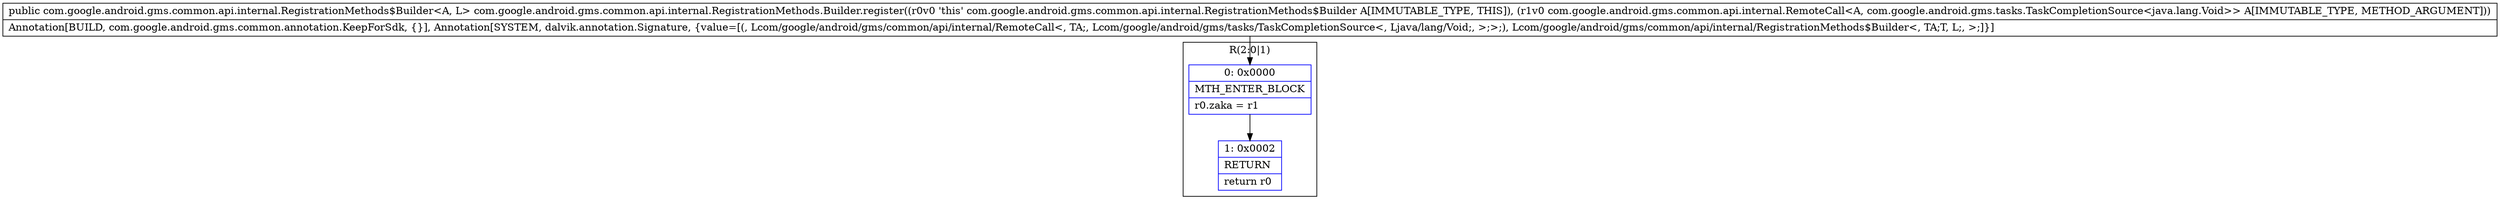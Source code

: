 digraph "CFG forcom.google.android.gms.common.api.internal.RegistrationMethods.Builder.register(Lcom\/google\/android\/gms\/common\/api\/internal\/RemoteCall;)Lcom\/google\/android\/gms\/common\/api\/internal\/RegistrationMethods$Builder;" {
subgraph cluster_Region_1452536929 {
label = "R(2:0|1)";
node [shape=record,color=blue];
Node_0 [shape=record,label="{0\:\ 0x0000|MTH_ENTER_BLOCK\l|r0.zaka = r1\l}"];
Node_1 [shape=record,label="{1\:\ 0x0002|RETURN\l|return r0\l}"];
}
MethodNode[shape=record,label="{public com.google.android.gms.common.api.internal.RegistrationMethods$Builder\<A, L\> com.google.android.gms.common.api.internal.RegistrationMethods.Builder.register((r0v0 'this' com.google.android.gms.common.api.internal.RegistrationMethods$Builder A[IMMUTABLE_TYPE, THIS]), (r1v0 com.google.android.gms.common.api.internal.RemoteCall\<A, com.google.android.gms.tasks.TaskCompletionSource\<java.lang.Void\>\> A[IMMUTABLE_TYPE, METHOD_ARGUMENT]))  | Annotation[BUILD, com.google.android.gms.common.annotation.KeepForSdk, \{\}], Annotation[SYSTEM, dalvik.annotation.Signature, \{value=[(, Lcom\/google\/android\/gms\/common\/api\/internal\/RemoteCall\<, TA;, Lcom\/google\/android\/gms\/tasks\/TaskCompletionSource\<, Ljava\/lang\/Void;, \>;\>;), Lcom\/google\/android\/gms\/common\/api\/internal\/RegistrationMethods$Builder\<, TA;T, L;, \>;]\}]\l}"];
MethodNode -> Node_0;
Node_0 -> Node_1;
}

